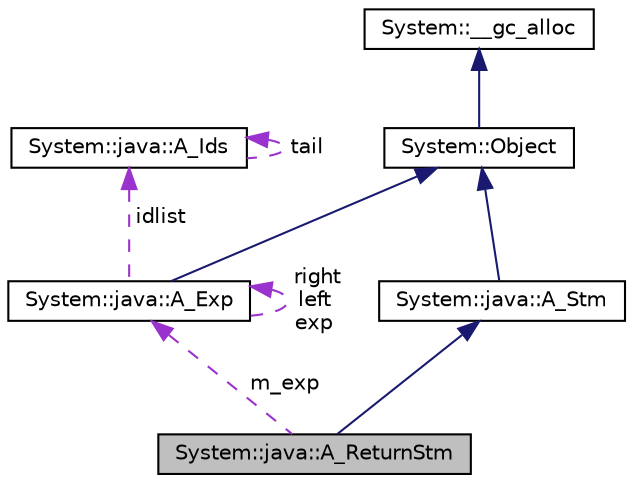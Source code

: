 digraph G
{
  edge [fontname="Helvetica",fontsize="10",labelfontname="Helvetica",labelfontsize="10"];
  node [fontname="Helvetica",fontsize="10",shape=record];
  Node1 [label="System::java::A_ReturnStm",height=0.2,width=0.4,color="black", fillcolor="grey75", style="filled" fontcolor="black"];
  Node2 -> Node1 [dir="back",color="midnightblue",fontsize="10",style="solid",fontname="Helvetica"];
  Node2 [label="System::java::A_Stm",height=0.2,width=0.4,color="black", fillcolor="white", style="filled",URL="$class_system_1_1java_1_1_a___stm.html"];
  Node3 -> Node2 [dir="back",color="midnightblue",fontsize="10",style="solid",fontname="Helvetica"];
  Node3 [label="System::Object",height=0.2,width=0.4,color="black", fillcolor="white", style="filled",URL="$class_system_1_1_object.html"];
  Node4 -> Node3 [dir="back",color="midnightblue",fontsize="10",style="solid",fontname="Helvetica"];
  Node4 [label="System::__gc_alloc",height=0.2,width=0.4,color="black", fillcolor="white", style="filled",URL="$class_system_1_1____gc__alloc.html"];
  Node5 -> Node1 [dir="back",color="darkorchid3",fontsize="10",style="dashed",label=" m_exp" ,fontname="Helvetica"];
  Node5 [label="System::java::A_Exp",height=0.2,width=0.4,color="black", fillcolor="white", style="filled",URL="$class_system_1_1java_1_1_a___exp.html"];
  Node3 -> Node5 [dir="back",color="midnightblue",fontsize="10",style="solid",fontname="Helvetica"];
  Node5 -> Node5 [dir="back",color="darkorchid3",fontsize="10",style="dashed",label=" right\nleft\nexp" ,fontname="Helvetica"];
  Node6 -> Node5 [dir="back",color="darkorchid3",fontsize="10",style="dashed",label=" idlist" ,fontname="Helvetica"];
  Node6 [label="System::java::A_Ids",height=0.2,width=0.4,color="black", fillcolor="white", style="filled",URL="$class_system_1_1java_1_1_a___ids.html"];
  Node6 -> Node6 [dir="back",color="darkorchid3",fontsize="10",style="dashed",label=" tail" ,fontname="Helvetica"];
}
